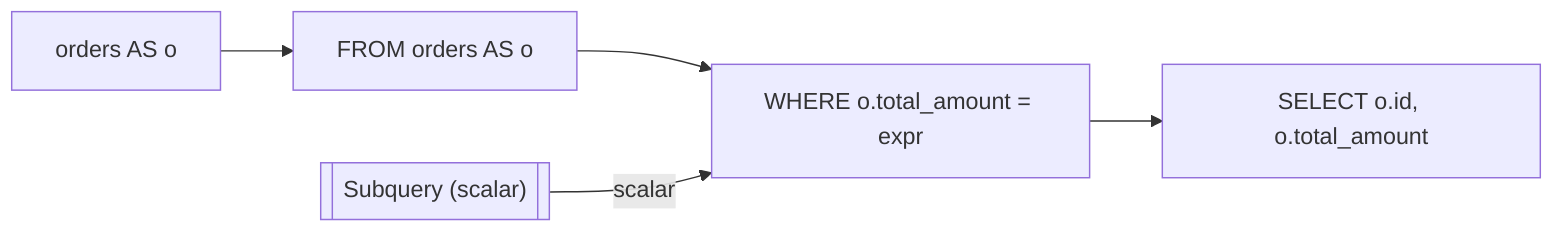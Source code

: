 flowchart LR
    node_0[orders AS o]
    node_1[FROM orders AS o]
    node_2["WHERE o.total_amount = expr"]
    node_3[["Subquery (scalar)"]]
    node_4["SELECT o.id, o.total_amount"]
    node_0 --> node_1
    node_1 --> node_2
    node_3 -->|scalar| node_2
    node_2 --> node_4